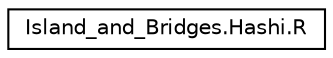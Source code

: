 digraph "Graphical Class Hierarchy"
{
  edge [fontname="Helvetica",fontsize="10",labelfontname="Helvetica",labelfontsize="10"];
  node [fontname="Helvetica",fontsize="10",shape=record];
  rankdir="LR";
  Node0 [label="Island_and_Bridges.Hashi.R",height=0.2,width=0.4,color="black", fillcolor="white", style="filled",URL="$class_island__and___bridges_1_1_hashi_1_1_r.html"];
}
